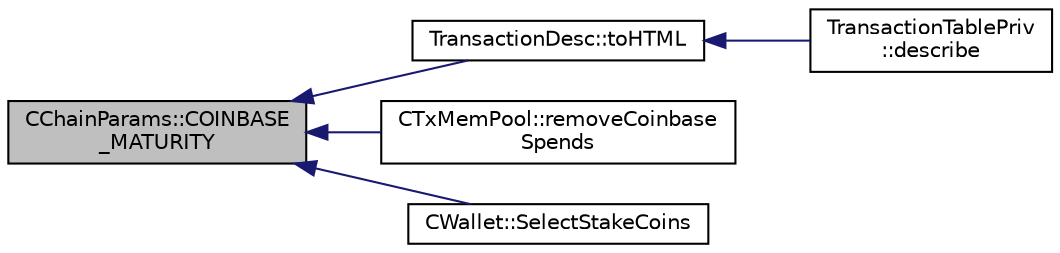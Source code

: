 digraph "CChainParams::COINBASE_MATURITY"
{
  edge [fontname="Helvetica",fontsize="10",labelfontname="Helvetica",labelfontsize="10"];
  node [fontname="Helvetica",fontsize="10",shape=record];
  rankdir="LR";
  Node66 [label="CChainParams::COINBASE\l_MATURITY",height=0.2,width=0.4,color="black", fillcolor="grey75", style="filled", fontcolor="black"];
  Node66 -> Node67 [dir="back",color="midnightblue",fontsize="10",style="solid",fontname="Helvetica"];
  Node67 [label="TransactionDesc::toHTML",height=0.2,width=0.4,color="black", fillcolor="white", style="filled",URL="$class_transaction_desc.html#ab7c9dbb2048aae121dd9d75df86e64f4"];
  Node67 -> Node68 [dir="back",color="midnightblue",fontsize="10",style="solid",fontname="Helvetica"];
  Node68 [label="TransactionTablePriv\l::describe",height=0.2,width=0.4,color="black", fillcolor="white", style="filled",URL="$class_transaction_table_priv.html#ab08d44e16bf6dd95b5b83959b3013780"];
  Node66 -> Node69 [dir="back",color="midnightblue",fontsize="10",style="solid",fontname="Helvetica"];
  Node69 [label="CTxMemPool::removeCoinbase\lSpends",height=0.2,width=0.4,color="black", fillcolor="white", style="filled",URL="$class_c_tx_mem_pool.html#a6d1292640d0b6028bd5c602a6a50a983"];
  Node66 -> Node70 [dir="back",color="midnightblue",fontsize="10",style="solid",fontname="Helvetica"];
  Node70 [label="CWallet::SelectStakeCoins",height=0.2,width=0.4,color="black", fillcolor="white", style="filled",URL="$group___actions.html#gafdc9becbee910eb3115cb14e6964c59b"];
}
